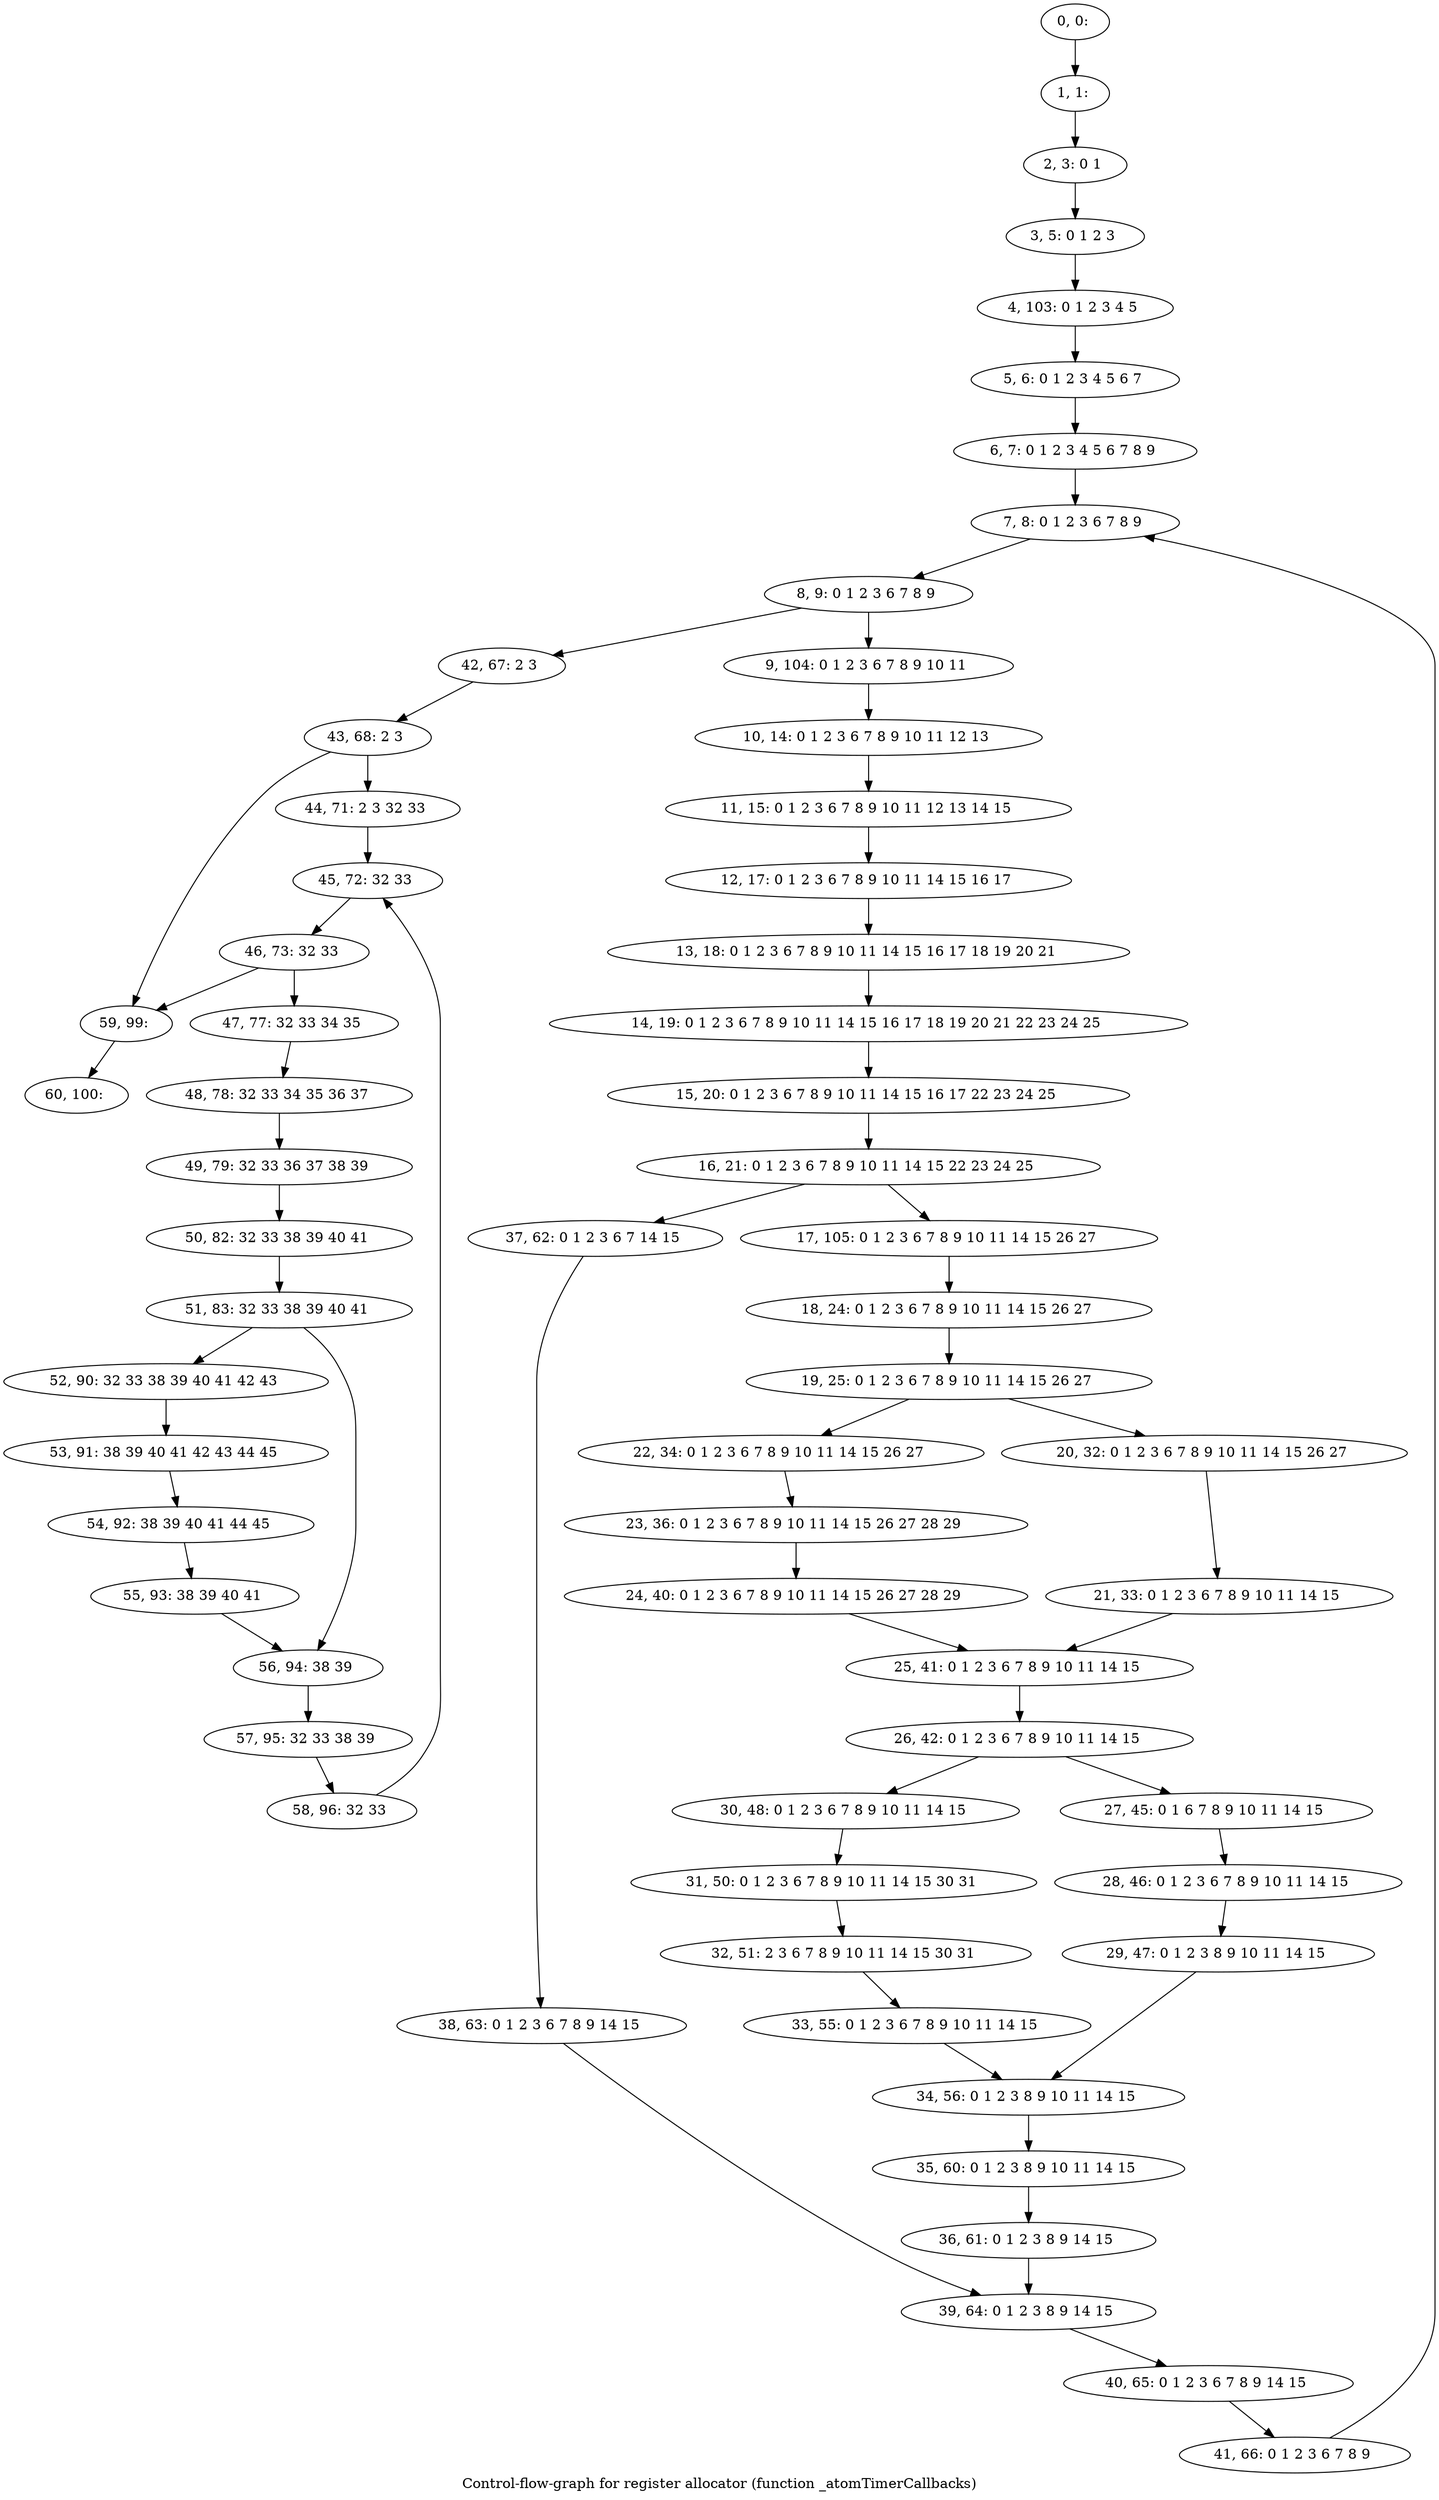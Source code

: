 digraph G {
graph [label="Control-flow-graph for register allocator (function _atomTimerCallbacks)"]
0[label="0, 0: "];
1[label="1, 1: "];
2[label="2, 3: 0 1 "];
3[label="3, 5: 0 1 2 3 "];
4[label="4, 103: 0 1 2 3 4 5 "];
5[label="5, 6: 0 1 2 3 4 5 6 7 "];
6[label="6, 7: 0 1 2 3 4 5 6 7 8 9 "];
7[label="7, 8: 0 1 2 3 6 7 8 9 "];
8[label="8, 9: 0 1 2 3 6 7 8 9 "];
9[label="9, 104: 0 1 2 3 6 7 8 9 10 11 "];
10[label="10, 14: 0 1 2 3 6 7 8 9 10 11 12 13 "];
11[label="11, 15: 0 1 2 3 6 7 8 9 10 11 12 13 14 15 "];
12[label="12, 17: 0 1 2 3 6 7 8 9 10 11 14 15 16 17 "];
13[label="13, 18: 0 1 2 3 6 7 8 9 10 11 14 15 16 17 18 19 20 21 "];
14[label="14, 19: 0 1 2 3 6 7 8 9 10 11 14 15 16 17 18 19 20 21 22 23 24 25 "];
15[label="15, 20: 0 1 2 3 6 7 8 9 10 11 14 15 16 17 22 23 24 25 "];
16[label="16, 21: 0 1 2 3 6 7 8 9 10 11 14 15 22 23 24 25 "];
17[label="17, 105: 0 1 2 3 6 7 8 9 10 11 14 15 26 27 "];
18[label="18, 24: 0 1 2 3 6 7 8 9 10 11 14 15 26 27 "];
19[label="19, 25: 0 1 2 3 6 7 8 9 10 11 14 15 26 27 "];
20[label="20, 32: 0 1 2 3 6 7 8 9 10 11 14 15 26 27 "];
21[label="21, 33: 0 1 2 3 6 7 8 9 10 11 14 15 "];
22[label="22, 34: 0 1 2 3 6 7 8 9 10 11 14 15 26 27 "];
23[label="23, 36: 0 1 2 3 6 7 8 9 10 11 14 15 26 27 28 29 "];
24[label="24, 40: 0 1 2 3 6 7 8 9 10 11 14 15 26 27 28 29 "];
25[label="25, 41: 0 1 2 3 6 7 8 9 10 11 14 15 "];
26[label="26, 42: 0 1 2 3 6 7 8 9 10 11 14 15 "];
27[label="27, 45: 0 1 6 7 8 9 10 11 14 15 "];
28[label="28, 46: 0 1 2 3 6 7 8 9 10 11 14 15 "];
29[label="29, 47: 0 1 2 3 8 9 10 11 14 15 "];
30[label="30, 48: 0 1 2 3 6 7 8 9 10 11 14 15 "];
31[label="31, 50: 0 1 2 3 6 7 8 9 10 11 14 15 30 31 "];
32[label="32, 51: 2 3 6 7 8 9 10 11 14 15 30 31 "];
33[label="33, 55: 0 1 2 3 6 7 8 9 10 11 14 15 "];
34[label="34, 56: 0 1 2 3 8 9 10 11 14 15 "];
35[label="35, 60: 0 1 2 3 8 9 10 11 14 15 "];
36[label="36, 61: 0 1 2 3 8 9 14 15 "];
37[label="37, 62: 0 1 2 3 6 7 14 15 "];
38[label="38, 63: 0 1 2 3 6 7 8 9 14 15 "];
39[label="39, 64: 0 1 2 3 8 9 14 15 "];
40[label="40, 65: 0 1 2 3 6 7 8 9 14 15 "];
41[label="41, 66: 0 1 2 3 6 7 8 9 "];
42[label="42, 67: 2 3 "];
43[label="43, 68: 2 3 "];
44[label="44, 71: 2 3 32 33 "];
45[label="45, 72: 32 33 "];
46[label="46, 73: 32 33 "];
47[label="47, 77: 32 33 34 35 "];
48[label="48, 78: 32 33 34 35 36 37 "];
49[label="49, 79: 32 33 36 37 38 39 "];
50[label="50, 82: 32 33 38 39 40 41 "];
51[label="51, 83: 32 33 38 39 40 41 "];
52[label="52, 90: 32 33 38 39 40 41 42 43 "];
53[label="53, 91: 38 39 40 41 42 43 44 45 "];
54[label="54, 92: 38 39 40 41 44 45 "];
55[label="55, 93: 38 39 40 41 "];
56[label="56, 94: 38 39 "];
57[label="57, 95: 32 33 38 39 "];
58[label="58, 96: 32 33 "];
59[label="59, 99: "];
60[label="60, 100: "];
0->1 ;
1->2 ;
2->3 ;
3->4 ;
4->5 ;
5->6 ;
6->7 ;
7->8 ;
8->9 ;
8->42 ;
9->10 ;
10->11 ;
11->12 ;
12->13 ;
13->14 ;
14->15 ;
15->16 ;
16->17 ;
16->37 ;
17->18 ;
18->19 ;
19->20 ;
19->22 ;
20->21 ;
21->25 ;
22->23 ;
23->24 ;
24->25 ;
25->26 ;
26->27 ;
26->30 ;
27->28 ;
28->29 ;
29->34 ;
30->31 ;
31->32 ;
32->33 ;
33->34 ;
34->35 ;
35->36 ;
36->39 ;
37->38 ;
38->39 ;
39->40 ;
40->41 ;
41->7 ;
42->43 ;
43->44 ;
43->59 ;
44->45 ;
45->46 ;
46->47 ;
46->59 ;
47->48 ;
48->49 ;
49->50 ;
50->51 ;
51->52 ;
51->56 ;
52->53 ;
53->54 ;
54->55 ;
55->56 ;
56->57 ;
57->58 ;
58->45 ;
59->60 ;
}
